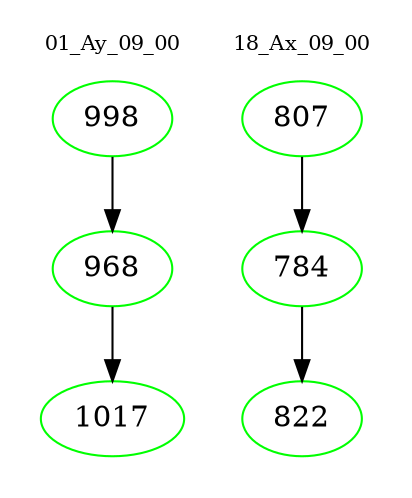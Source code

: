 digraph{
subgraph cluster_0 {
color = white
label = "01_Ay_09_00";
fontsize=10;
T0_998 [label="998", color="green"]
T0_998 -> T0_968 [color="black"]
T0_968 [label="968", color="green"]
T0_968 -> T0_1017 [color="black"]
T0_1017 [label="1017", color="green"]
}
subgraph cluster_1 {
color = white
label = "18_Ax_09_00";
fontsize=10;
T1_807 [label="807", color="green"]
T1_807 -> T1_784 [color="black"]
T1_784 [label="784", color="green"]
T1_784 -> T1_822 [color="black"]
T1_822 [label="822", color="green"]
}
}
